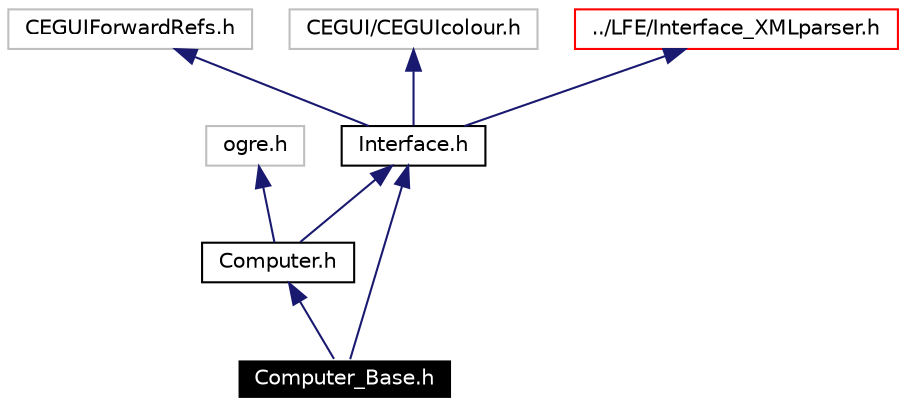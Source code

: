 digraph G
{
  edge [fontname="Helvetica",fontsize=10,labelfontname="Helvetica",labelfontsize=10];
  node [fontname="Helvetica",fontsize=10,shape=record];
  Node1 [label="Computer_Base.h",height=0.2,width=0.4,color="white", fillcolor="black", style="filled" fontcolor="white"];
  Node2 -> Node1 [dir=back,color="midnightblue",fontsize=10,style="solid",fontname="Helvetica"];
  Node2 [label="Interface.h",height=0.2,width=0.4,color="black",URL="$_interface_8h.html"];
  Node3 -> Node2 [dir=back,color="midnightblue",fontsize=10,style="solid",fontname="Helvetica"];
  Node3 [label="CEGUIForwardRefs.h",height=0.2,width=0.4,color="grey75"];
  Node4 -> Node2 [dir=back,color="midnightblue",fontsize=10,style="solid",fontname="Helvetica"];
  Node4 [label="CEGUI/CEGUIcolour.h",height=0.2,width=0.4,color="grey75"];
  Node5 -> Node2 [dir=back,color="midnightblue",fontsize=10,style="solid",fontname="Helvetica"];
  Node5 [label="../LFE/Interface_XMLparser.h",height=0.2,width=0.4,color="red",URL="$_interface___x_m_lparser_8h.html"];
  Node6 -> Node1 [dir=back,color="midnightblue",fontsize=10,style="solid",fontname="Helvetica"];
  Node6 [label="Computer.h",height=0.2,width=0.4,color="black",URL="$_computer_8h.html"];
  Node7 -> Node6 [dir=back,color="midnightblue",fontsize=10,style="solid",fontname="Helvetica"];
  Node7 [label="ogre.h",height=0.2,width=0.4,color="grey75"];
  Node2 -> Node6 [dir=back,color="midnightblue",fontsize=10,style="solid",fontname="Helvetica"];
}
